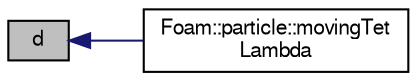 digraph "d"
{
  bgcolor="transparent";
  edge [fontname="FreeSans",fontsize="10",labelfontname="FreeSans",labelfontsize="10"];
  node [fontname="FreeSans",fontsize="10",shape=record];
  rankdir="LR";
  Node1 [label="d",height=0.2,width=0.4,color="black", fillcolor="grey75", style="filled" fontcolor="black"];
  Node1 -> Node2 [dir="back",color="midnightblue",fontsize="10",style="solid",fontname="FreeSans"];
  Node2 [label="Foam::particle::movingTet\lLambda",height=0.2,width=0.4,color="black",URL="$a01725.html#a261befed3e20dde68163be29459e010b",tooltip="Find the lambda value for a moving tri face. "];
}
